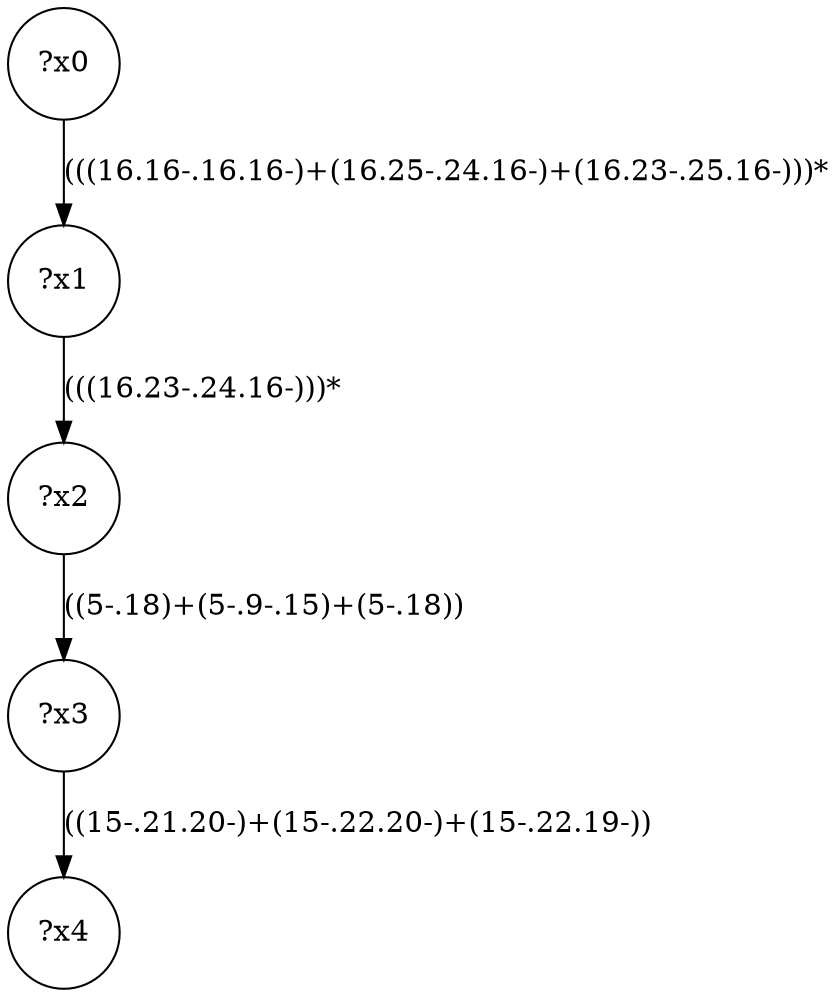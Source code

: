 digraph g {
	x0 [shape=circle, label="?x0"];
	x1 [shape=circle, label="?x1"];
	x0 -> x1 [label="(((16.16-.16.16-)+(16.25-.24.16-)+(16.23-.25.16-)))*"];
	x2 [shape=circle, label="?x2"];
	x1 -> x2 [label="(((16.23-.24.16-)))*"];
	x3 [shape=circle, label="?x3"];
	x2 -> x3 [label="((5-.18)+(5-.9-.15)+(5-.18))"];
	x4 [shape=circle, label="?x4"];
	x3 -> x4 [label="((15-.21.20-)+(15-.22.20-)+(15-.22.19-))"];
}
